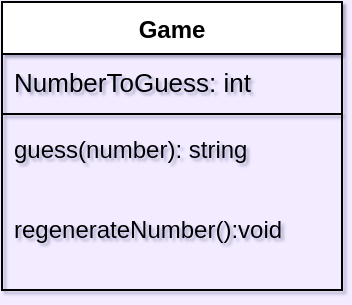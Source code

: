 <mxfile version="13.9.7" type="github" pages="3">
  <diagram id="YDOoeRR3BTuop5bXdIQX" name="GuessGame">
    <mxGraphModel dx="1422" dy="882" grid="1" gridSize="10" guides="1" tooltips="1" connect="1" arrows="1" fold="1" page="1" pageScale="1" pageWidth="850" pageHeight="1100" background="#F3EBFF" math="0" shadow="1">
      <root>
        <mxCell id="0" />
        <mxCell id="1" parent="0" />
        <mxCell id="nE_ZlEhF_g-rC_nkU6Fs-2" value="Game" style="swimlane;fontStyle=1;align=center;verticalAlign=top;childLayout=stackLayout;horizontal=1;startSize=26;horizontalStack=0;resizeParent=1;resizeParentMax=0;resizeLast=0;collapsible=1;marginBottom=0;" vertex="1" parent="1">
          <mxGeometry x="160" y="230" width="170" height="144" as="geometry" />
        </mxCell>
        <mxCell id="nE_ZlEhF_g-rC_nkU6Fs-3" value="NumberToGuess: int" style="text;strokeColor=none;fillColor=none;align=left;verticalAlign=top;spacingLeft=4;spacingRight=4;overflow=hidden;rotatable=0;points=[[0,0.5],[1,0.5]];portConstraint=eastwest;fontSize=13;" vertex="1" parent="nE_ZlEhF_g-rC_nkU6Fs-2">
          <mxGeometry y="26" width="170" height="26" as="geometry" />
        </mxCell>
        <mxCell id="nE_ZlEhF_g-rC_nkU6Fs-4" value="" style="line;strokeWidth=1;fillColor=none;align=left;verticalAlign=middle;spacingTop=-1;spacingLeft=3;spacingRight=3;rotatable=0;labelPosition=right;points=[];portConstraint=eastwest;" vertex="1" parent="nE_ZlEhF_g-rC_nkU6Fs-2">
          <mxGeometry y="52" width="170" height="8" as="geometry" />
        </mxCell>
        <mxCell id="nE_ZlEhF_g-rC_nkU6Fs-5" value="guess(number): string" style="text;strokeColor=none;fillColor=none;align=left;verticalAlign=top;spacingLeft=4;spacingRight=4;overflow=hidden;rotatable=0;points=[[0,0.5],[1,0.5]];portConstraint=eastwest;" vertex="1" parent="nE_ZlEhF_g-rC_nkU6Fs-2">
          <mxGeometry y="60" width="170" height="40" as="geometry" />
        </mxCell>
        <mxCell id="nE_ZlEhF_g-rC_nkU6Fs-6" value="regenerateNumber():void" style="text;strokeColor=none;fillColor=none;align=left;verticalAlign=top;spacingLeft=4;spacingRight=4;overflow=hidden;rotatable=0;points=[[0,0.5],[1,0.5]];portConstraint=eastwest;" vertex="1" parent="nE_ZlEhF_g-rC_nkU6Fs-2">
          <mxGeometry y="100" width="170" height="44" as="geometry" />
        </mxCell>
      </root>
    </mxGraphModel>
  </diagram>
  <diagram id="ck2aTRH54oCkYe33wRq9" name="RandomWalker">
    <mxGraphModel dx="1422" dy="882" grid="1" gridSize="10" guides="1" tooltips="1" connect="1" arrows="1" fold="1" page="1" pageScale="1" pageWidth="850" pageHeight="1100" background="#EBE6FF" math="0" shadow="1">
      <root>
        <mxCell id="fDZWTzc_wJiDGupMYExR-0" />
        <mxCell id="fDZWTzc_wJiDGupMYExR-1" parent="fDZWTzc_wJiDGupMYExR-0" />
        <mxCell id="fDZWTzc_wJiDGupMYExR-2" value="RandomWalker" style="swimlane;fontStyle=1;align=center;verticalAlign=top;childLayout=stackLayout;horizontal=1;startSize=26;horizontalStack=0;resizeParent=1;resizeParentMax=0;resizeLast=0;collapsible=1;marginBottom=0;fillColor=#e1d5e7;strokeColor=#9673a6;" vertex="1" parent="fDZWTzc_wJiDGupMYExR-1">
          <mxGeometry x="580" y="347" width="220" height="138" as="geometry" />
        </mxCell>
        <mxCell id="fDZWTzc_wJiDGupMYExR-3" value="position: Position" style="text;strokeColor=none;fillColor=none;align=left;verticalAlign=top;spacingLeft=4;spacingRight=4;overflow=hidden;rotatable=0;points=[[0,0.5],[1,0.5]];portConstraint=eastwest;" vertex="1" parent="fDZWTzc_wJiDGupMYExR-2">
          <mxGeometry y="26" width="220" height="26" as="geometry" />
        </mxCell>
        <mxCell id="fDZWTzc_wJiDGupMYExR-4" value="" style="line;strokeWidth=1;fillColor=none;align=left;verticalAlign=middle;spacingTop=-1;spacingLeft=3;spacingRight=3;rotatable=0;labelPosition=right;points=[];portConstraint=eastwest;" vertex="1" parent="fDZWTzc_wJiDGupMYExR-2">
          <mxGeometry y="52" width="220" height="8" as="geometry" />
        </mxCell>
        <mxCell id="fDZWTzc_wJiDGupMYExR-5" value="walk():void" style="text;strokeColor=none;fillColor=none;align=left;verticalAlign=top;spacingLeft=4;spacingRight=4;overflow=hidden;rotatable=0;points=[[0,0.5],[1,0.5]];portConstraint=eastwest;" vertex="1" parent="fDZWTzc_wJiDGupMYExR-2">
          <mxGeometry y="60" width="220" height="26" as="geometry" />
        </mxCell>
        <mxCell id="fDZWTzc_wJiDGupMYExR-6" value="getPosition():Position" style="text;strokeColor=none;fillColor=none;align=left;verticalAlign=top;spacingLeft=4;spacingRight=4;overflow=hidden;rotatable=0;points=[[0,0.5],[1,0.5]];portConstraint=eastwest;" vertex="1" parent="fDZWTzc_wJiDGupMYExR-2">
          <mxGeometry y="86" width="220" height="26" as="geometry" />
        </mxCell>
        <mxCell id="fDZWTzc_wJiDGupMYExR-7" value="getDistanceFromOrigin():double" style="text;strokeColor=none;fillColor=none;align=left;verticalAlign=top;spacingLeft=4;spacingRight=4;overflow=hidden;rotatable=0;points=[[0,0.5],[1,0.5]];portConstraint=eastwest;" vertex="1" parent="fDZWTzc_wJiDGupMYExR-2">
          <mxGeometry y="112" width="220" height="26" as="geometry" />
        </mxCell>
        <mxCell id="fDZWTzc_wJiDGupMYExR-8" value="Position" style="swimlane;fontStyle=1;align=center;verticalAlign=top;childLayout=stackLayout;horizontal=1;startSize=26;horizontalStack=0;resizeParent=1;resizeParentMax=0;resizeLast=0;collapsible=1;marginBottom=0;strokeColor=#9673a6;fillColor=#e1d5e7;" vertex="1" parent="fDZWTzc_wJiDGupMYExR-1">
          <mxGeometry x="120" y="347" width="160" height="190" as="geometry" />
        </mxCell>
        <mxCell id="fDZWTzc_wJiDGupMYExR-9" value="X : int&#xa;" style="text;strokeColor=none;fillColor=none;align=left;verticalAlign=top;spacingLeft=4;spacingRight=4;overflow=hidden;rotatable=0;points=[[0,0.5],[1,0.5]];portConstraint=eastwest;" vertex="1" parent="fDZWTzc_wJiDGupMYExR-8">
          <mxGeometry y="26" width="160" height="26" as="geometry" />
        </mxCell>
        <mxCell id="fDZWTzc_wJiDGupMYExR-10" value="Y: int" style="text;strokeColor=none;fillColor=none;align=left;verticalAlign=top;spacingLeft=4;spacingRight=4;overflow=hidden;rotatable=0;points=[[0,0.5],[1,0.5]];portConstraint=eastwest;" vertex="1" parent="fDZWTzc_wJiDGupMYExR-8">
          <mxGeometry y="52" width="160" height="26" as="geometry" />
        </mxCell>
        <mxCell id="fDZWTzc_wJiDGupMYExR-11" value="" style="line;strokeWidth=1;fillColor=none;align=left;verticalAlign=middle;spacingTop=-1;spacingLeft=3;spacingRight=3;rotatable=0;labelPosition=right;points=[];portConstraint=eastwest;" vertex="1" parent="fDZWTzc_wJiDGupMYExR-8">
          <mxGeometry y="78" width="160" height="8" as="geometry" />
        </mxCell>
        <mxCell id="fDZWTzc_wJiDGupMYExR-12" value="get_X():int" style="text;strokeColor=none;fillColor=none;align=left;verticalAlign=top;spacingLeft=4;spacingRight=4;overflow=hidden;rotatable=0;points=[[0,0.5],[1,0.5]];portConstraint=eastwest;" vertex="1" parent="fDZWTzc_wJiDGupMYExR-8">
          <mxGeometry y="86" width="160" height="26" as="geometry" />
        </mxCell>
        <mxCell id="fDZWTzc_wJiDGupMYExR-13" value="get_Y():int&#xa;" style="text;strokeColor=none;fillColor=none;align=left;verticalAlign=top;spacingLeft=4;spacingRight=4;overflow=hidden;rotatable=0;points=[[0,0.5],[1,0.5]];portConstraint=eastwest;" vertex="1" parent="fDZWTzc_wJiDGupMYExR-8">
          <mxGeometry y="112" width="160" height="26" as="geometry" />
        </mxCell>
        <mxCell id="fDZWTzc_wJiDGupMYExR-14" value="set_x(int): void" style="text;strokeColor=none;fillColor=none;align=left;verticalAlign=top;spacingLeft=4;spacingRight=4;overflow=hidden;rotatable=0;points=[[0,0.5],[1,0.5]];portConstraint=eastwest;" vertex="1" parent="fDZWTzc_wJiDGupMYExR-8">
          <mxGeometry y="138" width="160" height="26" as="geometry" />
        </mxCell>
        <mxCell id="fDZWTzc_wJiDGupMYExR-15" value="set_Y(int): void" style="text;strokeColor=none;fillColor=none;align=left;verticalAlign=top;spacingLeft=4;spacingRight=4;overflow=hidden;rotatable=0;points=[[0,0.5],[1,0.5]];portConstraint=eastwest;" vertex="1" parent="fDZWTzc_wJiDGupMYExR-8">
          <mxGeometry y="164" width="160" height="26" as="geometry" />
        </mxCell>
        <mxCell id="fDZWTzc_wJiDGupMYExR-16" value="position" style="endArrow=block;endFill=1;html=1;edgeStyle=orthogonalEdgeStyle;align=left;verticalAlign=top;fontSize=13;fillColor=#e1d5e7;strokeColor=#9673a6;" edge="1" parent="fDZWTzc_wJiDGupMYExR-1" source="fDZWTzc_wJiDGupMYExR-2" target="fDZWTzc_wJiDGupMYExR-8">
          <mxGeometry x="-0.233" relative="1" as="geometry">
            <mxPoint x="550" y="390" as="sourcePoint" />
            <mxPoint x="400" y="380" as="targetPoint" />
            <mxPoint as="offset" />
          </mxGeometry>
        </mxCell>
        <mxCell id="fDZWTzc_wJiDGupMYExR-17" value="1" style="edgeLabel;resizable=0;html=1;align=left;verticalAlign=bottom;" connectable="0" vertex="1" parent="fDZWTzc_wJiDGupMYExR-16">
          <mxGeometry x="-1" relative="1" as="geometry" />
        </mxCell>
      </root>
    </mxGraphModel>
  </diagram>
  <diagram id="P2nlfRIblzM_z-a5eKrp" name="Walkers">
    <mxGraphModel dx="1422" dy="882" grid="1" gridSize="10" guides="1" tooltips="1" connect="1" arrows="1" fold="1" page="1" pageScale="1" pageWidth="850" pageHeight="1100" background="#F0F0FF" math="0" shadow="1">
      <root>
        <mxCell id="53jo0H8NYxNS_6-dov26-0" />
        <mxCell id="53jo0H8NYxNS_6-dov26-1" parent="53jo0H8NYxNS_6-dov26-0" />
        <mxCell id="53jo0H8NYxNS_6-dov26-2" value="RandomWalkers" style="swimlane;fontStyle=1;align=center;verticalAlign=top;childLayout=stackLayout;horizontal=1;startSize=26;horizontalStack=0;resizeParent=1;resizeParentMax=0;resizeLast=0;collapsible=1;marginBottom=0;strokeColor=#9673a6;fillColor=#e1d5e7;" vertex="1" parent="53jo0H8NYxNS_6-dov26-1">
          <mxGeometry x="330" y="120" width="270" height="112" as="geometry" />
        </mxCell>
        <mxCell id="53jo0H8NYxNS_6-dov26-3" value="walkers: List&lt;RandomWalker&gt;&#xa;&#xa;&#xa;&#xa;&#xa;Message @smartshader&#xa;" style="text;strokeColor=none;fillColor=none;align=left;verticalAlign=top;spacingLeft=4;spacingRight=4;overflow=hidden;rotatable=0;points=[[0,0.5],[1,0.5]];portConstraint=eastwest;" vertex="1" parent="53jo0H8NYxNS_6-dov26-2">
          <mxGeometry y="26" width="270" height="26" as="geometry" />
        </mxCell>
        <mxCell id="53jo0H8NYxNS_6-dov26-4" value="grid: Grid" style="text;strokeColor=none;fillColor=none;align=left;verticalAlign=top;spacingLeft=4;spacingRight=4;overflow=hidden;rotatable=0;points=[[0,0.5],[1,0.5]];portConstraint=eastwest;" vertex="1" parent="53jo0H8NYxNS_6-dov26-2">
          <mxGeometry y="52" width="270" height="26" as="geometry" />
        </mxCell>
        <mxCell id="53jo0H8NYxNS_6-dov26-5" value="" style="line;strokeWidth=1;fillColor=none;align=left;verticalAlign=middle;spacingTop=-1;spacingLeft=3;spacingRight=3;rotatable=0;labelPosition=right;points=[];portConstraint=eastwest;" vertex="1" parent="53jo0H8NYxNS_6-dov26-2">
          <mxGeometry y="78" width="270" height="8" as="geometry" />
        </mxCell>
        <mxCell id="53jo0H8NYxNS_6-dov26-6" value="simulate(number:int): int" style="text;strokeColor=none;fillColor=none;align=left;verticalAlign=top;spacingLeft=4;spacingRight=4;overflow=hidden;rotatable=0;points=[[0,0.5],[1,0.5]];portConstraint=eastwest;" vertex="1" parent="53jo0H8NYxNS_6-dov26-2">
          <mxGeometry y="86" width="270" height="26" as="geometry" />
        </mxCell>
        <mxCell id="53jo0H8NYxNS_6-dov26-7" value="Grid" style="swimlane;fontStyle=1;align=center;verticalAlign=top;childLayout=stackLayout;horizontal=1;startSize=26;horizontalStack=0;resizeParent=1;resizeParentMax=0;resizeLast=0;collapsible=1;marginBottom=0;strokeColor=#9673a6;fillColor=#e1d5e7;" vertex="1" parent="53jo0H8NYxNS_6-dov26-1">
          <mxGeometry x="40" y="310" width="220" height="164" as="geometry" />
        </mxCell>
        <mxCell id="53jo0H8NYxNS_6-dov26-8" value="cells: List &lt;int&gt;" style="text;strokeColor=none;fillColor=none;align=left;verticalAlign=top;spacingLeft=4;spacingRight=4;overflow=hidden;rotatable=0;points=[[0,0.5],[1,0.5]];portConstraint=eastwest;" vertex="1" parent="53jo0H8NYxNS_6-dov26-7">
          <mxGeometry y="26" width="220" height="26" as="geometry" />
        </mxCell>
        <mxCell id="53jo0H8NYxNS_6-dov26-9" value="" style="line;strokeWidth=1;fillColor=none;align=left;verticalAlign=middle;spacingTop=-1;spacingLeft=3;spacingRight=3;rotatable=0;labelPosition=right;points=[];portConstraint=eastwest;" vertex="1" parent="53jo0H8NYxNS_6-dov26-7">
          <mxGeometry y="52" width="220" height="8" as="geometry" />
        </mxCell>
        <mxCell id="53jo0H8NYxNS_6-dov26-10" value="Grid(length):void" style="text;strokeColor=none;fillColor=none;align=left;verticalAlign=top;spacingLeft=4;spacingRight=4;overflow=hidden;rotatable=0;points=[[0,0.5],[1,0.5]];portConstraint=eastwest;" vertex="1" parent="53jo0H8NYxNS_6-dov26-7">
          <mxGeometry y="60" width="220" height="26" as="geometry" />
        </mxCell>
        <mxCell id="53jo0H8NYxNS_6-dov26-11" value="clear(): void" style="text;strokeColor=none;fillColor=none;align=left;verticalAlign=top;spacingLeft=4;spacingRight=4;overflow=hidden;rotatable=0;points=[[0,0.5],[1,0.5]];portConstraint=eastwest;" vertex="1" parent="53jo0H8NYxNS_6-dov26-7">
          <mxGeometry y="86" width="220" height="26" as="geometry" />
        </mxCell>
        <mxCell id="53jo0H8NYxNS_6-dov26-12" value="makeCellVisited(Position): void" style="text;strokeColor=none;fillColor=none;align=left;verticalAlign=top;spacingLeft=4;spacingRight=4;overflow=hidden;rotatable=0;points=[[0,0.5],[1,0.5]];portConstraint=eastwest;" vertex="1" parent="53jo0H8NYxNS_6-dov26-7">
          <mxGeometry y="112" width="220" height="26" as="geometry" />
        </mxCell>
        <mxCell id="53jo0H8NYxNS_6-dov26-13" value="isAllVisited(): boolean" style="text;strokeColor=none;fillColor=none;align=left;verticalAlign=top;spacingLeft=4;spacingRight=4;overflow=hidden;rotatable=0;points=[[0,0.5],[1,0.5]];portConstraint=eastwest;" vertex="1" parent="53jo0H8NYxNS_6-dov26-7">
          <mxGeometry y="138" width="220" height="26" as="geometry" />
        </mxCell>
        <mxCell id="53jo0H8NYxNS_6-dov26-14" value="RandomWalker" style="swimlane;fontStyle=1;align=center;verticalAlign=top;childLayout=stackLayout;horizontal=1;startSize=26;horizontalStack=0;resizeParent=1;resizeParentMax=0;resizeLast=0;collapsible=1;marginBottom=0;fillColor=#e1d5e7;strokeColor=#9673a6;" vertex="1" parent="53jo0H8NYxNS_6-dov26-1">
          <mxGeometry x="580" y="430" width="220" height="138" as="geometry" />
        </mxCell>
        <mxCell id="53jo0H8NYxNS_6-dov26-15" value="position: Position" style="text;strokeColor=none;fillColor=none;align=left;verticalAlign=top;spacingLeft=4;spacingRight=4;overflow=hidden;rotatable=0;points=[[0,0.5],[1,0.5]];portConstraint=eastwest;" vertex="1" parent="53jo0H8NYxNS_6-dov26-14">
          <mxGeometry y="26" width="220" height="26" as="geometry" />
        </mxCell>
        <mxCell id="53jo0H8NYxNS_6-dov26-16" value="" style="line;strokeWidth=1;fillColor=none;align=left;verticalAlign=middle;spacingTop=-1;spacingLeft=3;spacingRight=3;rotatable=0;labelPosition=right;points=[];portConstraint=eastwest;" vertex="1" parent="53jo0H8NYxNS_6-dov26-14">
          <mxGeometry y="52" width="220" height="8" as="geometry" />
        </mxCell>
        <mxCell id="53jo0H8NYxNS_6-dov26-17" value="walk():void" style="text;strokeColor=none;fillColor=none;align=left;verticalAlign=top;spacingLeft=4;spacingRight=4;overflow=hidden;rotatable=0;points=[[0,0.5],[1,0.5]];portConstraint=eastwest;" vertex="1" parent="53jo0H8NYxNS_6-dov26-14">
          <mxGeometry y="60" width="220" height="26" as="geometry" />
        </mxCell>
        <mxCell id="53jo0H8NYxNS_6-dov26-18" value="getPosition():Position" style="text;strokeColor=none;fillColor=none;align=left;verticalAlign=top;spacingLeft=4;spacingRight=4;overflow=hidden;rotatable=0;points=[[0,0.5],[1,0.5]];portConstraint=eastwest;" vertex="1" parent="53jo0H8NYxNS_6-dov26-14">
          <mxGeometry y="86" width="220" height="26" as="geometry" />
        </mxCell>
        <mxCell id="53jo0H8NYxNS_6-dov26-19" value="getDistanceFromOrigin():double" style="text;strokeColor=none;fillColor=none;align=left;verticalAlign=top;spacingLeft=4;spacingRight=4;overflow=hidden;rotatable=0;points=[[0,0.5],[1,0.5]];portConstraint=eastwest;" vertex="1" parent="53jo0H8NYxNS_6-dov26-14">
          <mxGeometry y="112" width="220" height="26" as="geometry" />
        </mxCell>
        <mxCell id="53jo0H8NYxNS_6-dov26-20" value="Position" style="swimlane;fontStyle=1;align=center;verticalAlign=top;childLayout=stackLayout;horizontal=1;startSize=26;horizontalStack=0;resizeParent=1;resizeParentMax=0;resizeLast=0;collapsible=1;marginBottom=0;strokeColor=#9673a6;fillColor=#e1d5e7;" vertex="1" parent="53jo0H8NYxNS_6-dov26-1">
          <mxGeometry x="300" y="560" width="160" height="190" as="geometry" />
        </mxCell>
        <mxCell id="53jo0H8NYxNS_6-dov26-21" value="X : int&#xa;" style="text;strokeColor=none;fillColor=none;align=left;verticalAlign=top;spacingLeft=4;spacingRight=4;overflow=hidden;rotatable=0;points=[[0,0.5],[1,0.5]];portConstraint=eastwest;" vertex="1" parent="53jo0H8NYxNS_6-dov26-20">
          <mxGeometry y="26" width="160" height="26" as="geometry" />
        </mxCell>
        <mxCell id="53jo0H8NYxNS_6-dov26-22" value="Y: int" style="text;strokeColor=none;fillColor=none;align=left;verticalAlign=top;spacingLeft=4;spacingRight=4;overflow=hidden;rotatable=0;points=[[0,0.5],[1,0.5]];portConstraint=eastwest;" vertex="1" parent="53jo0H8NYxNS_6-dov26-20">
          <mxGeometry y="52" width="160" height="26" as="geometry" />
        </mxCell>
        <mxCell id="53jo0H8NYxNS_6-dov26-23" value="" style="line;strokeWidth=1;fillColor=none;align=left;verticalAlign=middle;spacingTop=-1;spacingLeft=3;spacingRight=3;rotatable=0;labelPosition=right;points=[];portConstraint=eastwest;" vertex="1" parent="53jo0H8NYxNS_6-dov26-20">
          <mxGeometry y="78" width="160" height="8" as="geometry" />
        </mxCell>
        <mxCell id="53jo0H8NYxNS_6-dov26-24" value="get_X():int" style="text;strokeColor=none;fillColor=none;align=left;verticalAlign=top;spacingLeft=4;spacingRight=4;overflow=hidden;rotatable=0;points=[[0,0.5],[1,0.5]];portConstraint=eastwest;" vertex="1" parent="53jo0H8NYxNS_6-dov26-20">
          <mxGeometry y="86" width="160" height="26" as="geometry" />
        </mxCell>
        <mxCell id="53jo0H8NYxNS_6-dov26-25" value="get_Y():int&#xa;" style="text;strokeColor=none;fillColor=none;align=left;verticalAlign=top;spacingLeft=4;spacingRight=4;overflow=hidden;rotatable=0;points=[[0,0.5],[1,0.5]];portConstraint=eastwest;" vertex="1" parent="53jo0H8NYxNS_6-dov26-20">
          <mxGeometry y="112" width="160" height="26" as="geometry" />
        </mxCell>
        <mxCell id="53jo0H8NYxNS_6-dov26-26" value="set_x(int): void" style="text;strokeColor=none;fillColor=none;align=left;verticalAlign=top;spacingLeft=4;spacingRight=4;overflow=hidden;rotatable=0;points=[[0,0.5],[1,0.5]];portConstraint=eastwest;" vertex="1" parent="53jo0H8NYxNS_6-dov26-20">
          <mxGeometry y="138" width="160" height="26" as="geometry" />
        </mxCell>
        <mxCell id="53jo0H8NYxNS_6-dov26-27" value="set_Y(int): void" style="text;strokeColor=none;fillColor=none;align=left;verticalAlign=top;spacingLeft=4;spacingRight=4;overflow=hidden;rotatable=0;points=[[0,0.5],[1,0.5]];portConstraint=eastwest;" vertex="1" parent="53jo0H8NYxNS_6-dov26-20">
          <mxGeometry y="164" width="160" height="26" as="geometry" />
        </mxCell>
        <mxCell id="53jo0H8NYxNS_6-dov26-28" value="position" style="endArrow=block;endFill=1;html=1;edgeStyle=orthogonalEdgeStyle;align=left;verticalAlign=top;fontSize=13;fillColor=#e1d5e7;strokeColor=#9673a6;" edge="1" parent="53jo0H8NYxNS_6-dov26-1" source="53jo0H8NYxNS_6-dov26-14" target="53jo0H8NYxNS_6-dov26-20">
          <mxGeometry x="-0.233" relative="1" as="geometry">
            <mxPoint x="550" y="473" as="sourcePoint" />
            <mxPoint x="400" y="463" as="targetPoint" />
            <mxPoint as="offset" />
          </mxGeometry>
        </mxCell>
        <mxCell id="53jo0H8NYxNS_6-dov26-29" value="1" style="edgeLabel;resizable=0;html=1;align=left;verticalAlign=bottom;" connectable="0" vertex="1" parent="53jo0H8NYxNS_6-dov26-28">
          <mxGeometry x="-1" relative="1" as="geometry" />
        </mxCell>
        <mxCell id="53jo0H8NYxNS_6-dov26-30" value="1" style="endArrow=open;html=1;endSize=12;startArrow=diamondThin;startSize=14;startFill=0;edgeStyle=orthogonalEdgeStyle;align=left;verticalAlign=bottom;fontSize=13;fillColor=#e1d5e7;strokeColor=#9673a6;" edge="1" parent="53jo0H8NYxNS_6-dov26-1" source="53jo0H8NYxNS_6-dov26-3" target="53jo0H8NYxNS_6-dov26-14">
          <mxGeometry x="-1" y="3" relative="1" as="geometry">
            <mxPoint x="120" y="170" as="sourcePoint" />
            <mxPoint x="280" y="170" as="targetPoint" />
          </mxGeometry>
        </mxCell>
        <mxCell id="53jo0H8NYxNS_6-dov26-31" value="grid" style="endArrow=block;endFill=1;html=1;edgeStyle=orthogonalEdgeStyle;align=left;verticalAlign=top;fontSize=13;fillColor=#e1d5e7;strokeColor=#9673a6;" edge="1" parent="53jo0H8NYxNS_6-dov26-1" source="53jo0H8NYxNS_6-dov26-4" target="53jo0H8NYxNS_6-dov26-7">
          <mxGeometry x="0.115" relative="1" as="geometry">
            <mxPoint x="330" y="390" as="sourcePoint" />
            <mxPoint x="490" y="390" as="targetPoint" />
            <mxPoint as="offset" />
          </mxGeometry>
        </mxCell>
        <mxCell id="53jo0H8NYxNS_6-dov26-32" value="1" style="edgeLabel;resizable=0;html=1;align=left;verticalAlign=bottom;" connectable="0" vertex="1" parent="53jo0H8NYxNS_6-dov26-31">
          <mxGeometry x="-1" relative="1" as="geometry" />
        </mxCell>
      </root>
    </mxGraphModel>
  </diagram>
</mxfile>
